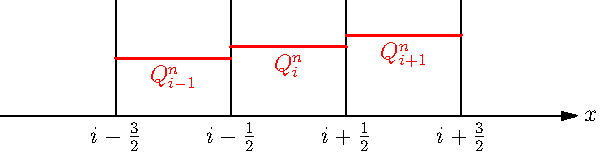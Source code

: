 size(300,0);

real h = 1;
real ujm2 = 0.4;
real ujm1 = 0.5;
real uj = 0.6;
real ujp1 = 0.7;

//-----------------------------t_n-------------------------------------------
draw(Label("$x$",EndPoint), (-h,0)--(4*h,0),Arrow);

draw((0,0)--(0,1));
draw((h,0)--(h,1));
draw((2*h,0)--(2*h,1));
draw((3*h,0)--(3*h,1));

pen ps = red + linewidth(1);

draw(Label("$Q_{i-1}^n$",MidPoint),(0,ujm1)--(h,ujm1),ps);
draw(Label("$Q_{i}^n$",MidPoint),(h,uj)--(2*h,uj),ps);
draw(Label("$Q_{i+1}^n$",MidPoint),(2*h,ujp1)--(3*h,ujp1),ps);

label("$i-\frac{3}{2}$",(0,0),S);
label("$i-\frac{1}{2}$",(h,0),S);
label("$i+\frac{1}{2}$",(2*h,0),S);
label("$i+\frac{3}{2}$",(3*h,0),S);
